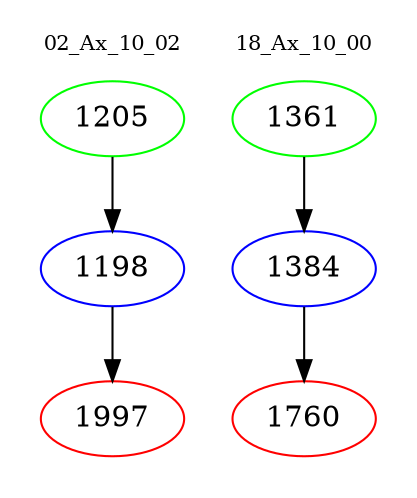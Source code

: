 digraph{
subgraph cluster_0 {
color = white
label = "02_Ax_10_02";
fontsize=10;
T0_1205 [label="1205", color="green"]
T0_1205 -> T0_1198 [color="black"]
T0_1198 [label="1198", color="blue"]
T0_1198 -> T0_1997 [color="black"]
T0_1997 [label="1997", color="red"]
}
subgraph cluster_1 {
color = white
label = "18_Ax_10_00";
fontsize=10;
T1_1361 [label="1361", color="green"]
T1_1361 -> T1_1384 [color="black"]
T1_1384 [label="1384", color="blue"]
T1_1384 -> T1_1760 [color="black"]
T1_1760 [label="1760", color="red"]
}
}
